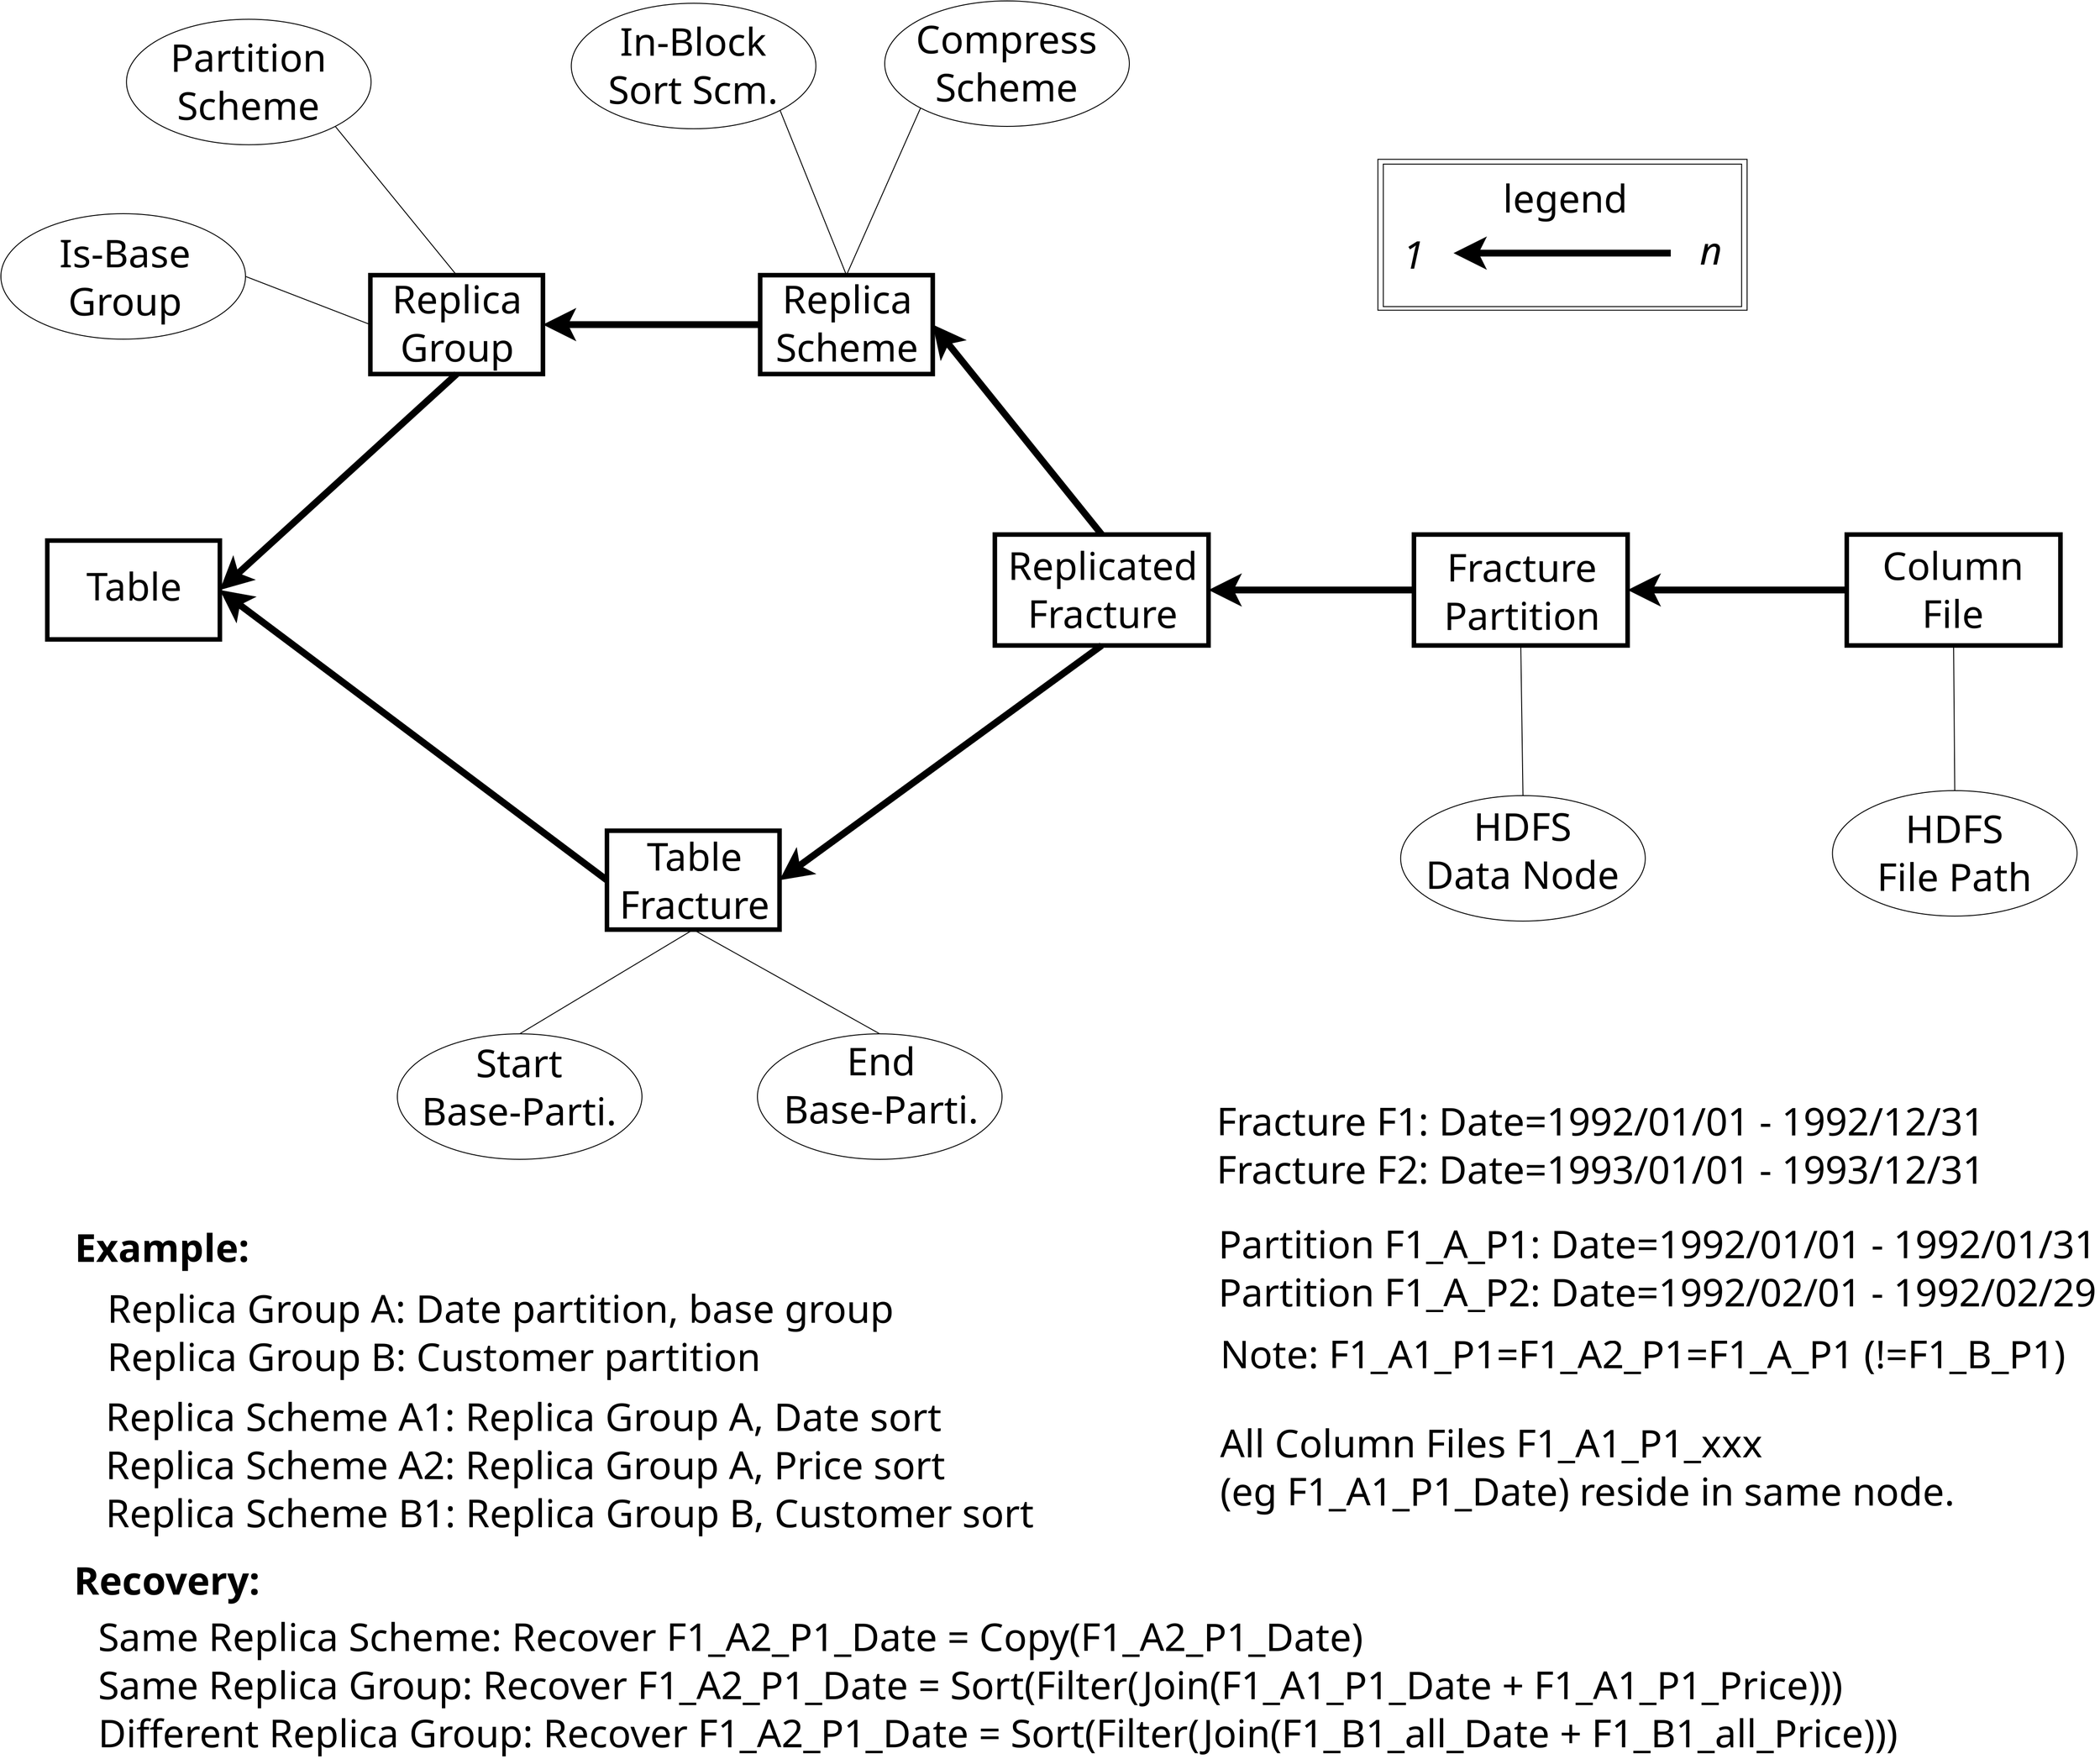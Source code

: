 <?xml version="1.0" encoding="UTF-8"?>
<dia:diagram xmlns:dia="http://www.lysator.liu.se/~alla/dia/">
  <dia:layer name="Background" visible="true" active="true">
    <dia:group>
      <dia:object type="Standard - Box" version="0" id="O0">
        <dia:attribute name="obj_pos">
          <dia:point val="32.94,-18.106"/>
        </dia:attribute>
        <dia:attribute name="obj_bb">
          <dia:rectangle val="32.69,-18.356;52.17,-6.984"/>
        </dia:attribute>
        <dia:attribute name="elem_corner">
          <dia:point val="32.94,-18.106"/>
        </dia:attribute>
        <dia:attribute name="elem_width">
          <dia:real val="18.98"/>
        </dia:attribute>
        <dia:attribute name="elem_height">
          <dia:real val="10.872"/>
        </dia:attribute>
        <dia:attribute name="border_width">
          <dia:real val="0.5"/>
        </dia:attribute>
        <dia:attribute name="show_background">
          <dia:boolean val="true"/>
        </dia:attribute>
      </dia:object>
      <dia:object type="Standard - Text" version="1" id="O1">
        <dia:attribute name="obj_pos">
          <dia:point val="42.49,-13.906"/>
        </dia:attribute>
        <dia:attribute name="obj_bb">
          <dia:rectangle val="33.975,-17.836;51.005,-7.615"/>
        </dia:attribute>
        <dia:attribute name="text">
          <dia:composite type="text">
            <dia:attribute name="string">
              <dia:string>#Replica
Scheme#</dia:string>
            </dia:attribute>
            <dia:attribute name="font">
              <dia:font family="sans" style="0" name="Helvetica"/>
            </dia:attribute>
            <dia:attribute name="height">
              <dia:real val="5.292"/>
            </dia:attribute>
            <dia:attribute name="pos">
              <dia:point val="42.49,-13.906"/>
            </dia:attribute>
            <dia:attribute name="color">
              <dia:color val="#000000"/>
            </dia:attribute>
            <dia:attribute name="alignment">
              <dia:enum val="1"/>
            </dia:attribute>
          </dia:composite>
        </dia:attribute>
        <dia:attribute name="valign">
          <dia:enum val="3"/>
        </dia:attribute>
      </dia:object>
      <dia:object type="Standard - Text" version="1" id="O2">
        <dia:attribute name="obj_pos">
          <dia:point val="42.43,-12.67"/>
        </dia:attribute>
        <dia:attribute name="obj_bb">
          <dia:rectangle val="42.43,-13.265;42.43,-12.518"/>
        </dia:attribute>
        <dia:attribute name="text">
          <dia:composite type="text">
            <dia:attribute name="string">
              <dia:string>##</dia:string>
            </dia:attribute>
            <dia:attribute name="font">
              <dia:font family="sans" style="0" name="Helvetica"/>
            </dia:attribute>
            <dia:attribute name="height">
              <dia:real val="0.8"/>
            </dia:attribute>
            <dia:attribute name="pos">
              <dia:point val="42.43,-12.67"/>
            </dia:attribute>
            <dia:attribute name="color">
              <dia:color val="#000000"/>
            </dia:attribute>
            <dia:attribute name="alignment">
              <dia:enum val="0"/>
            </dia:attribute>
          </dia:composite>
        </dia:attribute>
        <dia:attribute name="valign">
          <dia:enum val="3"/>
        </dia:attribute>
        <dia:connections>
          <dia:connection handle="0" to="O0" connection="8"/>
        </dia:connections>
      </dia:object>
    </dia:group>
    <dia:group>
      <dia:object type="Standard - Box" version="0" id="O3">
        <dia:attribute name="obj_pos">
          <dia:point val="-9.93,-18.106"/>
        </dia:attribute>
        <dia:attribute name="obj_bb">
          <dia:rectangle val="-10.18,-18.356;9.3,-6.984"/>
        </dia:attribute>
        <dia:attribute name="elem_corner">
          <dia:point val="-9.93,-18.106"/>
        </dia:attribute>
        <dia:attribute name="elem_width">
          <dia:real val="18.98"/>
        </dia:attribute>
        <dia:attribute name="elem_height">
          <dia:real val="10.872"/>
        </dia:attribute>
        <dia:attribute name="border_width">
          <dia:real val="0.5"/>
        </dia:attribute>
        <dia:attribute name="show_background">
          <dia:boolean val="true"/>
        </dia:attribute>
      </dia:object>
      <dia:object type="Standard - Text" version="1" id="O4">
        <dia:attribute name="obj_pos">
          <dia:point val="-0.38,-13.906"/>
        </dia:attribute>
        <dia:attribute name="obj_bb">
          <dia:rectangle val="-8.036,-17.836;7.276,-7.615"/>
        </dia:attribute>
        <dia:attribute name="text">
          <dia:composite type="text">
            <dia:attribute name="string">
              <dia:string>#Replica
Group#</dia:string>
            </dia:attribute>
            <dia:attribute name="font">
              <dia:font family="sans" style="0" name="Helvetica"/>
            </dia:attribute>
            <dia:attribute name="height">
              <dia:real val="5.292"/>
            </dia:attribute>
            <dia:attribute name="pos">
              <dia:point val="-0.38,-13.906"/>
            </dia:attribute>
            <dia:attribute name="color">
              <dia:color val="#000000"/>
            </dia:attribute>
            <dia:attribute name="alignment">
              <dia:enum val="1"/>
            </dia:attribute>
          </dia:composite>
        </dia:attribute>
        <dia:attribute name="valign">
          <dia:enum val="3"/>
        </dia:attribute>
      </dia:object>
      <dia:object type="Standard - Text" version="1" id="O5">
        <dia:attribute name="obj_pos">
          <dia:point val="-0.44,-12.67"/>
        </dia:attribute>
        <dia:attribute name="obj_bb">
          <dia:rectangle val="-0.44,-13.265;-0.44,-12.518"/>
        </dia:attribute>
        <dia:attribute name="text">
          <dia:composite type="text">
            <dia:attribute name="string">
              <dia:string>##</dia:string>
            </dia:attribute>
            <dia:attribute name="font">
              <dia:font family="sans" style="0" name="Helvetica"/>
            </dia:attribute>
            <dia:attribute name="height">
              <dia:real val="0.8"/>
            </dia:attribute>
            <dia:attribute name="pos">
              <dia:point val="-0.44,-12.67"/>
            </dia:attribute>
            <dia:attribute name="color">
              <dia:color val="#000000"/>
            </dia:attribute>
            <dia:attribute name="alignment">
              <dia:enum val="0"/>
            </dia:attribute>
          </dia:composite>
        </dia:attribute>
        <dia:attribute name="valign">
          <dia:enum val="3"/>
        </dia:attribute>
        <dia:connections>
          <dia:connection handle="0" to="O3" connection="8"/>
        </dia:connections>
      </dia:object>
    </dia:group>
    <dia:group>
      <dia:object type="Standard - Box" version="0" id="O6">
        <dia:attribute name="obj_pos">
          <dia:point val="16.09,42.992"/>
        </dia:attribute>
        <dia:attribute name="obj_bb">
          <dia:rectangle val="15.84,42.742;35.32,54.115"/>
        </dia:attribute>
        <dia:attribute name="elem_corner">
          <dia:point val="16.09,42.992"/>
        </dia:attribute>
        <dia:attribute name="elem_width">
          <dia:real val="18.98"/>
        </dia:attribute>
        <dia:attribute name="elem_height">
          <dia:real val="10.872"/>
        </dia:attribute>
        <dia:attribute name="border_width">
          <dia:real val="0.5"/>
        </dia:attribute>
        <dia:attribute name="show_background">
          <dia:boolean val="true"/>
        </dia:attribute>
      </dia:object>
      <dia:object type="Standard - Text" version="1" id="O7">
        <dia:attribute name="obj_pos">
          <dia:point val="25.727,47.392"/>
        </dia:attribute>
        <dia:attribute name="obj_bb">
          <dia:rectangle val="17.036,43.462;34.418,53.684"/>
        </dia:attribute>
        <dia:attribute name="text">
          <dia:composite type="text">
            <dia:attribute name="string">
              <dia:string>#Table
Fracture#</dia:string>
            </dia:attribute>
            <dia:attribute name="font">
              <dia:font family="sans" style="0" name="Helvetica"/>
            </dia:attribute>
            <dia:attribute name="height">
              <dia:real val="5.292"/>
            </dia:attribute>
            <dia:attribute name="pos">
              <dia:point val="25.727,47.392"/>
            </dia:attribute>
            <dia:attribute name="color">
              <dia:color val="#000000"/>
            </dia:attribute>
            <dia:attribute name="alignment">
              <dia:enum val="1"/>
            </dia:attribute>
          </dia:composite>
        </dia:attribute>
        <dia:attribute name="valign">
          <dia:enum val="3"/>
        </dia:attribute>
      </dia:object>
      <dia:object type="Standard - Text" version="1" id="O8">
        <dia:attribute name="obj_pos">
          <dia:point val="25.58,48.429"/>
        </dia:attribute>
        <dia:attribute name="obj_bb">
          <dia:rectangle val="25.58,47.834;25.58,48.581"/>
        </dia:attribute>
        <dia:attribute name="text">
          <dia:composite type="text">
            <dia:attribute name="string">
              <dia:string>##</dia:string>
            </dia:attribute>
            <dia:attribute name="font">
              <dia:font family="sans" style="0" name="Helvetica"/>
            </dia:attribute>
            <dia:attribute name="height">
              <dia:real val="0.8"/>
            </dia:attribute>
            <dia:attribute name="pos">
              <dia:point val="25.58,48.429"/>
            </dia:attribute>
            <dia:attribute name="color">
              <dia:color val="#000000"/>
            </dia:attribute>
            <dia:attribute name="alignment">
              <dia:enum val="0"/>
            </dia:attribute>
          </dia:composite>
        </dia:attribute>
        <dia:attribute name="valign">
          <dia:enum val="3"/>
        </dia:attribute>
        <dia:connections>
          <dia:connection handle="0" to="O6" connection="8"/>
        </dia:connections>
      </dia:object>
    </dia:group>
    <dia:group>
      <dia:object type="Standard - Box" version="0" id="O9">
        <dia:attribute name="obj_pos">
          <dia:point val="-45.46,11.08"/>
        </dia:attribute>
        <dia:attribute name="obj_bb">
          <dia:rectangle val="-45.71,10.83;-26.23,22.203"/>
        </dia:attribute>
        <dia:attribute name="elem_corner">
          <dia:point val="-45.46,11.08"/>
        </dia:attribute>
        <dia:attribute name="elem_width">
          <dia:real val="18.98"/>
        </dia:attribute>
        <dia:attribute name="elem_height">
          <dia:real val="10.872"/>
        </dia:attribute>
        <dia:attribute name="border_width">
          <dia:real val="0.5"/>
        </dia:attribute>
        <dia:attribute name="show_background">
          <dia:boolean val="true"/>
        </dia:attribute>
      </dia:object>
      <dia:object type="Standard - Text" version="1" id="O10">
        <dia:attribute name="obj_pos">
          <dia:point val="-35.91,17.68"/>
        </dia:attribute>
        <dia:attribute name="obj_bb">
          <dia:rectangle val="-41.382,13.75;-30.437,18.68"/>
        </dia:attribute>
        <dia:attribute name="text">
          <dia:composite type="text">
            <dia:attribute name="string">
              <dia:string>#Table#</dia:string>
            </dia:attribute>
            <dia:attribute name="font">
              <dia:font family="sans" style="0" name="Helvetica"/>
            </dia:attribute>
            <dia:attribute name="height">
              <dia:real val="5.292"/>
            </dia:attribute>
            <dia:attribute name="pos">
              <dia:point val="-35.91,17.68"/>
            </dia:attribute>
            <dia:attribute name="color">
              <dia:color val="#000000"/>
            </dia:attribute>
            <dia:attribute name="alignment">
              <dia:enum val="1"/>
            </dia:attribute>
          </dia:composite>
        </dia:attribute>
        <dia:attribute name="valign">
          <dia:enum val="3"/>
        </dia:attribute>
      </dia:object>
      <dia:object type="Standard - Text" version="1" id="O11">
        <dia:attribute name="obj_pos">
          <dia:point val="-35.97,16.516"/>
        </dia:attribute>
        <dia:attribute name="obj_bb">
          <dia:rectangle val="-35.97,15.921;-35.97,16.669"/>
        </dia:attribute>
        <dia:attribute name="text">
          <dia:composite type="text">
            <dia:attribute name="string">
              <dia:string>##</dia:string>
            </dia:attribute>
            <dia:attribute name="font">
              <dia:font family="sans" style="0" name="Helvetica"/>
            </dia:attribute>
            <dia:attribute name="height">
              <dia:real val="0.8"/>
            </dia:attribute>
            <dia:attribute name="pos">
              <dia:point val="-35.97,16.516"/>
            </dia:attribute>
            <dia:attribute name="color">
              <dia:color val="#000000"/>
            </dia:attribute>
            <dia:attribute name="alignment">
              <dia:enum val="0"/>
            </dia:attribute>
          </dia:composite>
        </dia:attribute>
        <dia:attribute name="valign">
          <dia:enum val="3"/>
        </dia:attribute>
        <dia:connections>
          <dia:connection handle="0" to="O9" connection="8"/>
        </dia:connections>
      </dia:object>
    </dia:group>
    <dia:group>
      <dia:object type="Standard - Ellipse" version="0" id="O12">
        <dia:attribute name="obj_pos">
          <dia:point val="-36.75,-46.25"/>
        </dia:attribute>
        <dia:attribute name="obj_bb">
          <dia:rectangle val="-36.8,-46.3;-9.8,-32.4"/>
        </dia:attribute>
        <dia:attribute name="elem_corner">
          <dia:point val="-36.75,-46.25"/>
        </dia:attribute>
        <dia:attribute name="elem_width">
          <dia:real val="26.9"/>
        </dia:attribute>
        <dia:attribute name="elem_height">
          <dia:real val="13.8"/>
        </dia:attribute>
      </dia:object>
      <dia:object type="Standard - Text" version="1" id="O13">
        <dia:attribute name="obj_pos">
          <dia:point val="-23.354,-40.49"/>
        </dia:attribute>
        <dia:attribute name="obj_bb">
          <dia:rectangle val="-32.172,-44.42;-14.535,-34.198"/>
        </dia:attribute>
        <dia:attribute name="text">
          <dia:composite type="text">
            <dia:attribute name="string">
              <dia:string>#Partition
Scheme#</dia:string>
            </dia:attribute>
            <dia:attribute name="font">
              <dia:font family="sans" style="0" name="Helvetica"/>
            </dia:attribute>
            <dia:attribute name="height">
              <dia:real val="5.292"/>
            </dia:attribute>
            <dia:attribute name="pos">
              <dia:point val="-23.354,-40.49"/>
            </dia:attribute>
            <dia:attribute name="color">
              <dia:color val="#000000"/>
            </dia:attribute>
            <dia:attribute name="alignment">
              <dia:enum val="1"/>
            </dia:attribute>
          </dia:composite>
        </dia:attribute>
        <dia:attribute name="valign">
          <dia:enum val="3"/>
        </dia:attribute>
      </dia:object>
    </dia:group>
    <dia:group>
      <dia:object type="Standard - Ellipse" version="0" id="O14">
        <dia:attribute name="obj_pos">
          <dia:point val="12.17,-48.01"/>
        </dia:attribute>
        <dia:attribute name="obj_bb">
          <dia:rectangle val="12.12,-48.06;39.12,-34.16"/>
        </dia:attribute>
        <dia:attribute name="elem_corner">
          <dia:point val="12.17,-48.01"/>
        </dia:attribute>
        <dia:attribute name="elem_width">
          <dia:real val="26.9"/>
        </dia:attribute>
        <dia:attribute name="elem_height">
          <dia:real val="13.8"/>
        </dia:attribute>
      </dia:object>
      <dia:object type="Standard - Text" version="1" id="O15">
        <dia:attribute name="obj_pos">
          <dia:point val="25.567,-42.25"/>
        </dia:attribute>
        <dia:attribute name="obj_bb">
          <dia:rectangle val="15.314,-46.303;35.942,-35.712"/>
        </dia:attribute>
        <dia:attribute name="text">
          <dia:composite type="text">
            <dia:attribute name="string">
              <dia:string>#In-Block
Sort Scm.#</dia:string>
            </dia:attribute>
            <dia:attribute name="font">
              <dia:font family="sans" style="0" name="Helvetica"/>
            </dia:attribute>
            <dia:attribute name="height">
              <dia:real val="5.292"/>
            </dia:attribute>
            <dia:attribute name="pos">
              <dia:point val="25.567,-42.25"/>
            </dia:attribute>
            <dia:attribute name="color">
              <dia:color val="#000000"/>
            </dia:attribute>
            <dia:attribute name="alignment">
              <dia:enum val="1"/>
            </dia:attribute>
          </dia:composite>
        </dia:attribute>
        <dia:attribute name="valign">
          <dia:enum val="3"/>
        </dia:attribute>
      </dia:object>
    </dia:group>
    <dia:group>
      <dia:object type="Standard - Ellipse" version="0" id="O16">
        <dia:attribute name="obj_pos">
          <dia:point val="46.64,-48.27"/>
        </dia:attribute>
        <dia:attribute name="obj_bb">
          <dia:rectangle val="46.59,-48.32;73.59,-34.42"/>
        </dia:attribute>
        <dia:attribute name="elem_corner">
          <dia:point val="46.64,-48.27"/>
        </dia:attribute>
        <dia:attribute name="elem_width">
          <dia:real val="26.9"/>
        </dia:attribute>
        <dia:attribute name="elem_height">
          <dia:real val="13.8"/>
        </dia:attribute>
      </dia:object>
      <dia:object type="Standard - Text" version="1" id="O17">
        <dia:attribute name="obj_pos">
          <dia:point val="60.036,-42.51"/>
        </dia:attribute>
        <dia:attribute name="obj_bb">
          <dia:rectangle val="49.528,-46.563;70.668,-35.972"/>
        </dia:attribute>
        <dia:attribute name="text">
          <dia:composite type="text">
            <dia:attribute name="string">
              <dia:string>#Compress
Scheme#</dia:string>
            </dia:attribute>
            <dia:attribute name="font">
              <dia:font family="sans" style="0" name="Helvetica"/>
            </dia:attribute>
            <dia:attribute name="height">
              <dia:real val="5.292"/>
            </dia:attribute>
            <dia:attribute name="pos">
              <dia:point val="60.036,-42.51"/>
            </dia:attribute>
            <dia:attribute name="color">
              <dia:color val="#000000"/>
            </dia:attribute>
            <dia:attribute name="alignment">
              <dia:enum val="1"/>
            </dia:attribute>
          </dia:composite>
        </dia:attribute>
        <dia:attribute name="valign">
          <dia:enum val="3"/>
        </dia:attribute>
      </dia:object>
    </dia:group>
    <dia:group>
      <dia:object type="Standard - Box" version="0" id="O18">
        <dia:attribute name="obj_pos">
          <dia:point val="58.75,10.416"/>
        </dia:attribute>
        <dia:attribute name="obj_bb">
          <dia:rectangle val="58.5,10.166;82.5,22.866"/>
        </dia:attribute>
        <dia:attribute name="elem_corner">
          <dia:point val="58.75,10.416"/>
        </dia:attribute>
        <dia:attribute name="elem_width">
          <dia:real val="23.5"/>
        </dia:attribute>
        <dia:attribute name="elem_height">
          <dia:real val="12.2"/>
        </dia:attribute>
        <dia:attribute name="border_width">
          <dia:real val="0.5"/>
        </dia:attribute>
        <dia:attribute name="show_background">
          <dia:boolean val="true"/>
        </dia:attribute>
      </dia:object>
      <dia:object type="Standard - Text" version="1" id="O19">
        <dia:attribute name="obj_pos">
          <dia:point val="70.62,15.406"/>
        </dia:attribute>
        <dia:attribute name="obj_bb">
          <dia:rectangle val="59.488,11.476;81.753,21.698"/>
        </dia:attribute>
        <dia:attribute name="text">
          <dia:composite type="text">
            <dia:attribute name="string">
              <dia:string>#Replicated
Fracture#</dia:string>
            </dia:attribute>
            <dia:attribute name="font">
              <dia:font family="sans" style="0" name="Helvetica"/>
            </dia:attribute>
            <dia:attribute name="height">
              <dia:real val="5.292"/>
            </dia:attribute>
            <dia:attribute name="pos">
              <dia:point val="70.62,15.406"/>
            </dia:attribute>
            <dia:attribute name="color">
              <dia:color val="#000000"/>
            </dia:attribute>
            <dia:attribute name="alignment">
              <dia:enum val="1"/>
            </dia:attribute>
          </dia:composite>
        </dia:attribute>
        <dia:attribute name="valign">
          <dia:enum val="3"/>
        </dia:attribute>
      </dia:object>
      <dia:object type="Standard - Text" version="1" id="O20">
        <dia:attribute name="obj_pos">
          <dia:point val="70.5,16.516"/>
        </dia:attribute>
        <dia:attribute name="obj_bb">
          <dia:rectangle val="70.5,15.921;70.5,16.669"/>
        </dia:attribute>
        <dia:attribute name="text">
          <dia:composite type="text">
            <dia:attribute name="string">
              <dia:string>##</dia:string>
            </dia:attribute>
            <dia:attribute name="font">
              <dia:font family="sans" style="0" name="Helvetica"/>
            </dia:attribute>
            <dia:attribute name="height">
              <dia:real val="0.8"/>
            </dia:attribute>
            <dia:attribute name="pos">
              <dia:point val="70.5,16.516"/>
            </dia:attribute>
            <dia:attribute name="color">
              <dia:color val="#000000"/>
            </dia:attribute>
            <dia:attribute name="alignment">
              <dia:enum val="0"/>
            </dia:attribute>
          </dia:composite>
        </dia:attribute>
        <dia:attribute name="valign">
          <dia:enum val="3"/>
        </dia:attribute>
        <dia:connections>
          <dia:connection handle="0" to="O18" connection="8"/>
        </dia:connections>
      </dia:object>
    </dia:group>
    <dia:group>
      <dia:object type="Standard - Box" version="0" id="O21">
        <dia:attribute name="obj_pos">
          <dia:point val="152.44,10.416"/>
        </dia:attribute>
        <dia:attribute name="obj_bb">
          <dia:rectangle val="152.19,10.166;176.19,22.866"/>
        </dia:attribute>
        <dia:attribute name="elem_corner">
          <dia:point val="152.44,10.416"/>
        </dia:attribute>
        <dia:attribute name="elem_width">
          <dia:real val="23.5"/>
        </dia:attribute>
        <dia:attribute name="elem_height">
          <dia:real val="12.2"/>
        </dia:attribute>
        <dia:attribute name="border_width">
          <dia:real val="0.5"/>
        </dia:attribute>
        <dia:attribute name="show_background">
          <dia:boolean val="true"/>
        </dia:attribute>
      </dia:object>
      <dia:object type="Standard - Text" version="1" id="O22">
        <dia:attribute name="obj_pos">
          <dia:point val="164.11,15.406"/>
        </dia:attribute>
        <dia:attribute name="obj_bb">
          <dia:rectangle val="156.006,11.476;172.214,21.698"/>
        </dia:attribute>
        <dia:attribute name="text">
          <dia:composite type="text">
            <dia:attribute name="string">
              <dia:string>#Column
File#</dia:string>
            </dia:attribute>
            <dia:attribute name="font">
              <dia:font family="sans" style="0" name="Helvetica"/>
            </dia:attribute>
            <dia:attribute name="height">
              <dia:real val="5.292"/>
            </dia:attribute>
            <dia:attribute name="pos">
              <dia:point val="164.11,15.406"/>
            </dia:attribute>
            <dia:attribute name="color">
              <dia:color val="#000000"/>
            </dia:attribute>
            <dia:attribute name="alignment">
              <dia:enum val="1"/>
            </dia:attribute>
          </dia:composite>
        </dia:attribute>
        <dia:attribute name="valign">
          <dia:enum val="3"/>
        </dia:attribute>
      </dia:object>
      <dia:object type="Standard - Text" version="1" id="O23">
        <dia:attribute name="obj_pos">
          <dia:point val="158.05,16.086"/>
        </dia:attribute>
        <dia:attribute name="obj_bb">
          <dia:rectangle val="158.05,15.491;158.05,16.239"/>
        </dia:attribute>
        <dia:attribute name="text">
          <dia:composite type="text">
            <dia:attribute name="string">
              <dia:string>##</dia:string>
            </dia:attribute>
            <dia:attribute name="font">
              <dia:font family="sans" style="0" name="Helvetica"/>
            </dia:attribute>
            <dia:attribute name="height">
              <dia:real val="0.8"/>
            </dia:attribute>
            <dia:attribute name="pos">
              <dia:point val="158.05,16.086"/>
            </dia:attribute>
            <dia:attribute name="color">
              <dia:color val="#000000"/>
            </dia:attribute>
            <dia:attribute name="alignment">
              <dia:enum val="0"/>
            </dia:attribute>
          </dia:composite>
        </dia:attribute>
        <dia:attribute name="valign">
          <dia:enum val="3"/>
        </dia:attribute>
      </dia:object>
    </dia:group>
    <dia:group>
      <dia:object type="Standard - Ellipse" version="0" id="O24">
        <dia:attribute name="obj_pos">
          <dia:point val="32.64,65.33"/>
        </dia:attribute>
        <dia:attribute name="obj_bb">
          <dia:rectangle val="32.59,65.28;59.59,79.18"/>
        </dia:attribute>
        <dia:attribute name="elem_corner">
          <dia:point val="32.64,65.33"/>
        </dia:attribute>
        <dia:attribute name="elem_width">
          <dia:real val="26.9"/>
        </dia:attribute>
        <dia:attribute name="elem_height">
          <dia:real val="13.8"/>
        </dia:attribute>
      </dia:object>
      <dia:object type="Standard - Text" version="1" id="O25">
        <dia:attribute name="obj_pos">
          <dia:point val="46.236,69.89"/>
        </dia:attribute>
        <dia:attribute name="obj_bb">
          <dia:rectangle val="34.883,65.96;57.59,76.182"/>
        </dia:attribute>
        <dia:attribute name="text">
          <dia:composite type="text">
            <dia:attribute name="string">
              <dia:string>#End
Base-Parti.#</dia:string>
            </dia:attribute>
            <dia:attribute name="font">
              <dia:font family="sans" style="0" name="Helvetica"/>
            </dia:attribute>
            <dia:attribute name="height">
              <dia:real val="5.292"/>
            </dia:attribute>
            <dia:attribute name="pos">
              <dia:point val="46.236,69.89"/>
            </dia:attribute>
            <dia:attribute name="color">
              <dia:color val="#000000"/>
            </dia:attribute>
            <dia:attribute name="alignment">
              <dia:enum val="1"/>
            </dia:attribute>
          </dia:composite>
        </dia:attribute>
        <dia:attribute name="valign">
          <dia:enum val="3"/>
        </dia:attribute>
      </dia:object>
    </dia:group>
    <dia:group>
      <dia:object type="Standard - Ellipse" version="0" id="O26">
        <dia:attribute name="obj_pos">
          <dia:point val="-6.96,65.33"/>
        </dia:attribute>
        <dia:attribute name="obj_bb">
          <dia:rectangle val="-7.01,65.28;19.99,79.18"/>
        </dia:attribute>
        <dia:attribute name="elem_corner">
          <dia:point val="-6.96,65.33"/>
        </dia:attribute>
        <dia:attribute name="elem_width">
          <dia:real val="26.9"/>
        </dia:attribute>
        <dia:attribute name="elem_height">
          <dia:real val="13.8"/>
        </dia:attribute>
      </dia:object>
      <dia:object type="Standard - Text" version="1" id="O27">
        <dia:attribute name="obj_pos">
          <dia:point val="6.436,70.09"/>
        </dia:attribute>
        <dia:attribute name="obj_bb">
          <dia:rectangle val="-4.917,66.16;17.79,76.382"/>
        </dia:attribute>
        <dia:attribute name="text">
          <dia:composite type="text">
            <dia:attribute name="string">
              <dia:string>#Start
Base-Parti.#</dia:string>
            </dia:attribute>
            <dia:attribute name="font">
              <dia:font family="sans" style="0" name="Helvetica"/>
            </dia:attribute>
            <dia:attribute name="height">
              <dia:real val="5.292"/>
            </dia:attribute>
            <dia:attribute name="pos">
              <dia:point val="6.436,70.09"/>
            </dia:attribute>
            <dia:attribute name="color">
              <dia:color val="#000000"/>
            </dia:attribute>
            <dia:attribute name="alignment">
              <dia:enum val="1"/>
            </dia:attribute>
          </dia:composite>
        </dia:attribute>
        <dia:attribute name="valign">
          <dia:enum val="3"/>
        </dia:attribute>
      </dia:object>
    </dia:group>
    <dia:object type="Standard - Ellipse" version="0" id="O28">
      <dia:attribute name="obj_pos">
        <dia:point val="-50.56,-24.87"/>
      </dia:attribute>
      <dia:attribute name="obj_bb">
        <dia:rectangle val="-50.61,-24.92;-23.61,-11.02"/>
      </dia:attribute>
      <dia:attribute name="elem_corner">
        <dia:point val="-50.56,-24.87"/>
      </dia:attribute>
      <dia:attribute name="elem_width">
        <dia:real val="26.9"/>
      </dia:attribute>
      <dia:attribute name="elem_height">
        <dia:real val="13.8"/>
      </dia:attribute>
    </dia:object>
    <dia:object type="Standard - Text" version="1" id="O29">
      <dia:attribute name="obj_pos">
        <dia:point val="-36.91,-18.97"/>
      </dia:attribute>
      <dia:attribute name="obj_bb">
        <dia:rectangle val="-44.477,-22.9;-29.342,-12.678"/>
      </dia:attribute>
      <dia:attribute name="text">
        <dia:composite type="text">
          <dia:attribute name="string">
            <dia:string>#Is-Base
Group#</dia:string>
          </dia:attribute>
          <dia:attribute name="font">
            <dia:font family="sans" style="0" name="Helvetica"/>
          </dia:attribute>
          <dia:attribute name="height">
            <dia:real val="5.292"/>
          </dia:attribute>
          <dia:attribute name="pos">
            <dia:point val="-36.91,-18.97"/>
          </dia:attribute>
          <dia:attribute name="color">
            <dia:color val="#000000"/>
          </dia:attribute>
          <dia:attribute name="alignment">
            <dia:enum val="1"/>
          </dia:attribute>
        </dia:composite>
      </dia:attribute>
      <dia:attribute name="valign">
        <dia:enum val="3"/>
      </dia:attribute>
    </dia:object>
    <dia:group>
      <dia:object type="Standard - Box" version="0" id="O30">
        <dia:attribute name="obj_pos">
          <dia:point val="104.84,10.416"/>
        </dia:attribute>
        <dia:attribute name="obj_bb">
          <dia:rectangle val="104.59,10.166;128.59,22.866"/>
        </dia:attribute>
        <dia:attribute name="elem_corner">
          <dia:point val="104.84,10.416"/>
        </dia:attribute>
        <dia:attribute name="elem_width">
          <dia:real val="23.5"/>
        </dia:attribute>
        <dia:attribute name="elem_height">
          <dia:real val="12.2"/>
        </dia:attribute>
        <dia:attribute name="border_width">
          <dia:real val="0.5"/>
        </dia:attribute>
        <dia:attribute name="show_background">
          <dia:boolean val="true"/>
        </dia:attribute>
      </dia:object>
      <dia:object type="Standard - Text" version="1" id="O31">
        <dia:attribute name="obj_pos">
          <dia:point val="116.71,15.606"/>
        </dia:attribute>
        <dia:attribute name="obj_bb">
          <dia:rectangle val="107.891,11.676;125.529,21.898"/>
        </dia:attribute>
        <dia:attribute name="text">
          <dia:composite type="text">
            <dia:attribute name="string">
              <dia:string>#Fracture
Partition#</dia:string>
            </dia:attribute>
            <dia:attribute name="font">
              <dia:font family="sans" style="0" name="Helvetica"/>
            </dia:attribute>
            <dia:attribute name="height">
              <dia:real val="5.292"/>
            </dia:attribute>
            <dia:attribute name="pos">
              <dia:point val="116.71,15.606"/>
            </dia:attribute>
            <dia:attribute name="color">
              <dia:color val="#000000"/>
            </dia:attribute>
            <dia:attribute name="alignment">
              <dia:enum val="1"/>
            </dia:attribute>
          </dia:composite>
        </dia:attribute>
        <dia:attribute name="valign">
          <dia:enum val="3"/>
        </dia:attribute>
      </dia:object>
      <dia:object type="Standard - Text" version="1" id="O32">
        <dia:attribute name="obj_pos">
          <dia:point val="116.59,16.516"/>
        </dia:attribute>
        <dia:attribute name="obj_bb">
          <dia:rectangle val="116.59,15.921;116.59,16.669"/>
        </dia:attribute>
        <dia:attribute name="text">
          <dia:composite type="text">
            <dia:attribute name="string">
              <dia:string>##</dia:string>
            </dia:attribute>
            <dia:attribute name="font">
              <dia:font family="sans" style="0" name="Helvetica"/>
            </dia:attribute>
            <dia:attribute name="height">
              <dia:real val="0.8"/>
            </dia:attribute>
            <dia:attribute name="pos">
              <dia:point val="116.59,16.516"/>
            </dia:attribute>
            <dia:attribute name="color">
              <dia:color val="#000000"/>
            </dia:attribute>
            <dia:attribute name="alignment">
              <dia:enum val="0"/>
            </dia:attribute>
          </dia:composite>
        </dia:attribute>
        <dia:attribute name="valign">
          <dia:enum val="3"/>
        </dia:attribute>
        <dia:connections>
          <dia:connection handle="0" to="O30" connection="8"/>
        </dia:connections>
      </dia:object>
    </dia:group>
    <dia:object type="Standard - Line" version="0" id="O33">
      <dia:attribute name="obj_pos">
        <dia:point val="-13.789,-34.471"/>
      </dia:attribute>
      <dia:attribute name="obj_bb">
        <dia:rectangle val="-13.86,-34.541;-0.37,-18.036"/>
      </dia:attribute>
      <dia:attribute name="conn_endpoints">
        <dia:point val="-13.789,-34.471"/>
        <dia:point val="-0.44,-18.106"/>
      </dia:attribute>
      <dia:attribute name="numcp">
        <dia:int val="1"/>
      </dia:attribute>
      <dia:connections>
        <dia:connection handle="0" to="O12" connection="7"/>
        <dia:connection handle="1" to="O3" connection="1"/>
      </dia:connections>
    </dia:object>
    <dia:object type="Standard - Line" version="0" id="O34">
      <dia:attribute name="obj_pos">
        <dia:point val="-23.66,-17.97"/>
      </dia:attribute>
      <dia:attribute name="obj_bb">
        <dia:rectangle val="-23.724,-18.035;-9.865,-12.605"/>
      </dia:attribute>
      <dia:attribute name="conn_endpoints">
        <dia:point val="-23.66,-17.97"/>
        <dia:point val="-9.93,-12.67"/>
      </dia:attribute>
      <dia:attribute name="numcp">
        <dia:int val="1"/>
      </dia:attribute>
      <dia:connections>
        <dia:connection handle="0" to="O28" connection="4"/>
        <dia:connection handle="1" to="O3" connection="3"/>
      </dia:connections>
    </dia:object>
    <dia:object type="Standard - Line" version="0" id="O35">
      <dia:attribute name="obj_pos">
        <dia:point val="35.131,-36.231"/>
      </dia:attribute>
      <dia:attribute name="obj_bb">
        <dia:rectangle val="35.066,-36.296;42.495,-18.041"/>
      </dia:attribute>
      <dia:attribute name="conn_endpoints">
        <dia:point val="35.131,-36.231"/>
        <dia:point val="42.43,-18.106"/>
      </dia:attribute>
      <dia:attribute name="numcp">
        <dia:int val="1"/>
      </dia:attribute>
      <dia:connections>
        <dia:connection handle="0" to="O14" connection="7"/>
        <dia:connection handle="1" to="O0" connection="1"/>
      </dia:connections>
    </dia:object>
    <dia:object type="Standard - Line" version="0" id="O36">
      <dia:attribute name="obj_pos">
        <dia:point val="50.58,-36.491"/>
      </dia:attribute>
      <dia:attribute name="obj_bb">
        <dia:rectangle val="42.364,-36.557;50.646,-18.04"/>
      </dia:attribute>
      <dia:attribute name="conn_endpoints">
        <dia:point val="50.58,-36.491"/>
        <dia:point val="42.43,-18.106"/>
      </dia:attribute>
      <dia:attribute name="numcp">
        <dia:int val="1"/>
      </dia:attribute>
      <dia:connections>
        <dia:connection handle="0" to="O16" connection="5"/>
        <dia:connection handle="1" to="O0" connection="1"/>
      </dia:connections>
    </dia:object>
    <dia:object type="Standard - Line" version="0" id="O37">
      <dia:attribute name="obj_pos">
        <dia:point val="6.49,65.33"/>
      </dia:attribute>
      <dia:attribute name="obj_bb">
        <dia:rectangle val="6.422,53.796;25.649,65.399"/>
      </dia:attribute>
      <dia:attribute name="conn_endpoints">
        <dia:point val="6.49,65.33"/>
        <dia:point val="25.58,53.865"/>
      </dia:attribute>
      <dia:attribute name="numcp">
        <dia:int val="1"/>
      </dia:attribute>
      <dia:connections>
        <dia:connection handle="0" to="O26" connection="1"/>
        <dia:connection handle="1" to="O6" connection="6"/>
      </dia:connections>
    </dia:object>
    <dia:object type="Standard - Line" version="0" id="O38">
      <dia:attribute name="obj_pos">
        <dia:point val="25.58,53.865"/>
      </dia:attribute>
      <dia:attribute name="obj_bb">
        <dia:rectangle val="25.512,53.797;46.158,65.398"/>
      </dia:attribute>
      <dia:attribute name="conn_endpoints">
        <dia:point val="25.58,53.865"/>
        <dia:point val="46.09,65.33"/>
      </dia:attribute>
      <dia:attribute name="numcp">
        <dia:int val="1"/>
      </dia:attribute>
      <dia:connections>
        <dia:connection handle="0" to="O6" connection="6"/>
        <dia:connection handle="1" to="O24" connection="1"/>
      </dia:connections>
    </dia:object>
    <dia:object type="Standard - Line" version="0" id="O39">
      <dia:attribute name="obj_pos">
        <dia:point val="16.09,48.429"/>
      </dia:attribute>
      <dia:attribute name="obj_bb">
        <dia:rectangle val="-27.151,15.991;16.615,48.954"/>
      </dia:attribute>
      <dia:attribute name="conn_endpoints">
        <dia:point val="16.09,48.429"/>
        <dia:point val="-26.48,16.516"/>
      </dia:attribute>
      <dia:attribute name="numcp">
        <dia:int val="1"/>
      </dia:attribute>
      <dia:attribute name="line_width">
        <dia:real val="0.75"/>
      </dia:attribute>
      <dia:attribute name="end_arrow">
        <dia:enum val="22"/>
      </dia:attribute>
      <dia:attribute name="end_arrow_length">
        <dia:real val="2.0"/>
      </dia:attribute>
      <dia:attribute name="end_arrow_width">
        <dia:real val="2.0"/>
      </dia:attribute>
      <dia:connections>
        <dia:connection handle="0" to="O6" connection="3"/>
        <dia:connection handle="1" to="O9" connection="4"/>
      </dia:connections>
    </dia:object>
    <dia:object type="Standard - Line" version="0" id="O40">
      <dia:attribute name="obj_pos">
        <dia:point val="-0.44,-7.234"/>
      </dia:attribute>
      <dia:attribute name="obj_bb">
        <dia:rectangle val="-27.099,-7.764;0.09,17.081"/>
      </dia:attribute>
      <dia:attribute name="conn_endpoints">
        <dia:point val="-0.44,-7.234"/>
        <dia:point val="-26.48,16.516"/>
      </dia:attribute>
      <dia:attribute name="numcp">
        <dia:int val="1"/>
      </dia:attribute>
      <dia:attribute name="line_width">
        <dia:real val="0.75"/>
      </dia:attribute>
      <dia:attribute name="end_arrow">
        <dia:enum val="22"/>
      </dia:attribute>
      <dia:attribute name="end_arrow_length">
        <dia:real val="2.0"/>
      </dia:attribute>
      <dia:attribute name="end_arrow_width">
        <dia:real val="2.0"/>
      </dia:attribute>
      <dia:connections>
        <dia:connection handle="0" to="O3" connection="6"/>
        <dia:connection handle="1" to="O9" connection="4"/>
      </dia:connections>
    </dia:object>
    <dia:object type="Standard - Line" version="0" id="O41">
      <dia:attribute name="obj_pos">
        <dia:point val="32.94,-12.67"/>
      </dia:attribute>
      <dia:attribute name="obj_bb">
        <dia:rectangle val="8.211,-14.508;33.315,-10.832"/>
      </dia:attribute>
      <dia:attribute name="conn_endpoints">
        <dia:point val="32.94,-12.67"/>
        <dia:point val="9.05,-12.67"/>
      </dia:attribute>
      <dia:attribute name="numcp">
        <dia:int val="1"/>
      </dia:attribute>
      <dia:attribute name="line_width">
        <dia:real val="0.75"/>
      </dia:attribute>
      <dia:attribute name="end_arrow">
        <dia:enum val="22"/>
      </dia:attribute>
      <dia:attribute name="end_arrow_length">
        <dia:real val="2.0"/>
      </dia:attribute>
      <dia:attribute name="end_arrow_width">
        <dia:real val="2.0"/>
      </dia:attribute>
      <dia:connections>
        <dia:connection handle="0" to="O0" connection="3"/>
        <dia:connection handle="1" to="O3" connection="4"/>
      </dia:connections>
    </dia:object>
    <dia:object type="Standard - Line" version="0" id="O42">
      <dia:attribute name="obj_pos">
        <dia:point val="70.5,10.416"/>
      </dia:attribute>
      <dia:attribute name="obj_bb">
        <dia:rectangle val="51.393,-13.323;71.028,10.944"/>
      </dia:attribute>
      <dia:attribute name="conn_endpoints">
        <dia:point val="70.5,10.416"/>
        <dia:point val="51.92,-12.67"/>
      </dia:attribute>
      <dia:attribute name="numcp">
        <dia:int val="1"/>
      </dia:attribute>
      <dia:attribute name="line_width">
        <dia:real val="0.75"/>
      </dia:attribute>
      <dia:attribute name="end_arrow">
        <dia:enum val="22"/>
      </dia:attribute>
      <dia:attribute name="end_arrow_length">
        <dia:real val="2.0"/>
      </dia:attribute>
      <dia:attribute name="end_arrow_width">
        <dia:real val="2.0"/>
      </dia:attribute>
      <dia:connections>
        <dia:connection handle="0" to="O18" connection="1"/>
        <dia:connection handle="1" to="O0" connection="4"/>
      </dia:connections>
    </dia:object>
    <dia:object type="Standard - Line" version="0" id="O43">
      <dia:attribute name="obj_pos">
        <dia:point val="70.5,22.616"/>
      </dia:attribute>
      <dia:attribute name="obj_bb">
        <dia:rectangle val="34.392,22.092;71.024,48.953"/>
      </dia:attribute>
      <dia:attribute name="conn_endpoints">
        <dia:point val="70.5,22.616"/>
        <dia:point val="35.07,48.429"/>
      </dia:attribute>
      <dia:attribute name="numcp">
        <dia:int val="1"/>
      </dia:attribute>
      <dia:attribute name="line_width">
        <dia:real val="0.75"/>
      </dia:attribute>
      <dia:attribute name="end_arrow">
        <dia:enum val="22"/>
      </dia:attribute>
      <dia:attribute name="end_arrow_length">
        <dia:real val="2.0"/>
      </dia:attribute>
      <dia:attribute name="end_arrow_width">
        <dia:real val="2.0"/>
      </dia:attribute>
      <dia:connections>
        <dia:connection handle="0" to="O18" connection="6"/>
        <dia:connection handle="1" to="O6" connection="4"/>
      </dia:connections>
    </dia:object>
    <dia:object type="Standard - Line" version="0" id="O44">
      <dia:attribute name="obj_pos">
        <dia:point val="104.84,16.516"/>
      </dia:attribute>
      <dia:attribute name="obj_bb">
        <dia:rectangle val="81.412,14.678;105.215,18.355"/>
      </dia:attribute>
      <dia:attribute name="conn_endpoints">
        <dia:point val="104.84,16.516"/>
        <dia:point val="82.25,16.516"/>
      </dia:attribute>
      <dia:attribute name="numcp">
        <dia:int val="1"/>
      </dia:attribute>
      <dia:attribute name="line_width">
        <dia:real val="0.75"/>
      </dia:attribute>
      <dia:attribute name="end_arrow">
        <dia:enum val="22"/>
      </dia:attribute>
      <dia:attribute name="end_arrow_length">
        <dia:real val="2.0"/>
      </dia:attribute>
      <dia:attribute name="end_arrow_width">
        <dia:real val="2.0"/>
      </dia:attribute>
      <dia:connections>
        <dia:connection handle="0" to="O30" connection="3"/>
        <dia:connection handle="1" to="O18" connection="4"/>
      </dia:connections>
    </dia:object>
    <dia:object type="Standard - Line" version="0" id="O45">
      <dia:attribute name="obj_pos">
        <dia:point val="152.44,16.516"/>
      </dia:attribute>
      <dia:attribute name="obj_bb">
        <dia:rectangle val="127.502,14.678;152.815,18.355"/>
      </dia:attribute>
      <dia:attribute name="conn_endpoints">
        <dia:point val="152.44,16.516"/>
        <dia:point val="128.34,16.516"/>
      </dia:attribute>
      <dia:attribute name="numcp">
        <dia:int val="1"/>
      </dia:attribute>
      <dia:attribute name="line_width">
        <dia:real val="0.75"/>
      </dia:attribute>
      <dia:attribute name="end_arrow">
        <dia:enum val="22"/>
      </dia:attribute>
      <dia:attribute name="end_arrow_length">
        <dia:real val="2.0"/>
      </dia:attribute>
      <dia:attribute name="end_arrow_width">
        <dia:real val="2.0"/>
      </dia:attribute>
      <dia:connections>
        <dia:connection handle="0" to="O21" connection="3"/>
        <dia:connection handle="1" to="O30" connection="4"/>
      </dia:connections>
    </dia:object>
    <dia:group>
      <dia:object type="Standard - Ellipse" version="0" id="O46">
        <dia:attribute name="obj_pos">
          <dia:point val="150.867,38.58"/>
        </dia:attribute>
        <dia:attribute name="obj_bb">
          <dia:rectangle val="150.817,38.53;177.817,52.43"/>
        </dia:attribute>
        <dia:attribute name="elem_corner">
          <dia:point val="150.867,38.58"/>
        </dia:attribute>
        <dia:attribute name="elem_width">
          <dia:real val="26.9"/>
        </dia:attribute>
        <dia:attribute name="elem_height">
          <dia:real val="13.8"/>
        </dia:attribute>
      </dia:object>
      <dia:object type="Standard - Text" version="1" id="O47">
        <dia:attribute name="obj_pos">
          <dia:point val="164.263,44.34"/>
        </dia:attribute>
        <dia:attribute name="obj_bb">
          <dia:rectangle val="155.401,40.41;173.126,50.632"/>
        </dia:attribute>
        <dia:attribute name="text">
          <dia:composite type="text">
            <dia:attribute name="string">
              <dia:string>#HDFS
File Path#</dia:string>
            </dia:attribute>
            <dia:attribute name="font">
              <dia:font family="sans" style="0" name="Helvetica"/>
            </dia:attribute>
            <dia:attribute name="height">
              <dia:real val="5.292"/>
            </dia:attribute>
            <dia:attribute name="pos">
              <dia:point val="164.263,44.34"/>
            </dia:attribute>
            <dia:attribute name="color">
              <dia:color val="#000000"/>
            </dia:attribute>
            <dia:attribute name="alignment">
              <dia:enum val="1"/>
            </dia:attribute>
          </dia:composite>
        </dia:attribute>
        <dia:attribute name="valign">
          <dia:enum val="3"/>
        </dia:attribute>
      </dia:object>
    </dia:group>
    <dia:object type="Standard - Line" version="0" id="O48">
      <dia:attribute name="obj_pos">
        <dia:point val="164.19,22.616"/>
      </dia:attribute>
      <dia:attribute name="obj_bb">
        <dia:rectangle val="164.14,22.566;164.367,38.63"/>
      </dia:attribute>
      <dia:attribute name="conn_endpoints">
        <dia:point val="164.19,22.616"/>
        <dia:point val="164.317,38.58"/>
      </dia:attribute>
      <dia:attribute name="numcp">
        <dia:int val="1"/>
      </dia:attribute>
      <dia:connections>
        <dia:connection handle="0" to="O21" connection="6"/>
        <dia:connection handle="1" to="O46" connection="1"/>
      </dia:connections>
    </dia:object>
    <dia:object type="Standard - Box" version="0" id="O49">
      <dia:attribute name="obj_pos">
        <dia:point val="100.877,-30.85"/>
      </dia:attribute>
      <dia:attribute name="obj_bb">
        <dia:rectangle val="100.827,-30.9;141.527,-14.2"/>
      </dia:attribute>
      <dia:attribute name="elem_corner">
        <dia:point val="100.877,-30.85"/>
      </dia:attribute>
      <dia:attribute name="elem_width">
        <dia:real val="40.6"/>
      </dia:attribute>
      <dia:attribute name="elem_height">
        <dia:real val="16.6"/>
      </dia:attribute>
      <dia:attribute name="show_background">
        <dia:boolean val="true"/>
      </dia:attribute>
    </dia:object>
    <dia:object type="Standard - Box" version="0" id="O50">
      <dia:attribute name="obj_pos">
        <dia:point val="101.467,-30.32"/>
      </dia:attribute>
      <dia:attribute name="obj_bb">
        <dia:rectangle val="101.417,-30.37;140.927,-14.6"/>
      </dia:attribute>
      <dia:attribute name="elem_corner">
        <dia:point val="101.467,-30.32"/>
      </dia:attribute>
      <dia:attribute name="elem_width">
        <dia:real val="39.41"/>
      </dia:attribute>
      <dia:attribute name="elem_height">
        <dia:real val="15.67"/>
      </dia:attribute>
      <dia:attribute name="show_background">
        <dia:boolean val="true"/>
      </dia:attribute>
    </dia:object>
    <dia:object type="Standard - Line" version="0" id="O51">
      <dia:attribute name="obj_pos">
        <dia:point val="133.083,-20.532"/>
      </dia:attribute>
      <dia:attribute name="obj_bb">
        <dia:rectangle val="108.355,-22.37;133.458,-18.693"/>
      </dia:attribute>
      <dia:attribute name="conn_endpoints">
        <dia:point val="133.083,-20.532"/>
        <dia:point val="109.193,-20.532"/>
      </dia:attribute>
      <dia:attribute name="numcp">
        <dia:int val="1"/>
      </dia:attribute>
      <dia:attribute name="line_width">
        <dia:real val="0.75"/>
      </dia:attribute>
      <dia:attribute name="end_arrow">
        <dia:enum val="22"/>
      </dia:attribute>
      <dia:attribute name="end_arrow_length">
        <dia:real val="2.0"/>
      </dia:attribute>
      <dia:attribute name="end_arrow_width">
        <dia:real val="2.0"/>
      </dia:attribute>
    </dia:object>
    <dia:object type="Standard - Text" version="1" id="O52">
      <dia:attribute name="obj_pos">
        <dia:point val="104.796,-18.82"/>
      </dia:attribute>
      <dia:attribute name="obj_bb">
        <dia:rectangle val="103.45,-22.75;106.142,-17.82"/>
      </dia:attribute>
      <dia:attribute name="text">
        <dia:composite type="text">
          <dia:attribute name="string">
            <dia:string>#1#</dia:string>
          </dia:attribute>
          <dia:attribute name="font">
            <dia:font family="sans" style="8" name="Helvetica-Oblique"/>
          </dia:attribute>
          <dia:attribute name="height">
            <dia:real val="5.292"/>
          </dia:attribute>
          <dia:attribute name="pos">
            <dia:point val="104.796,-18.82"/>
          </dia:attribute>
          <dia:attribute name="color">
            <dia:color val="#000000"/>
          </dia:attribute>
          <dia:attribute name="alignment">
            <dia:enum val="1"/>
          </dia:attribute>
        </dia:composite>
      </dia:attribute>
      <dia:attribute name="valign">
        <dia:enum val="3"/>
      </dia:attribute>
    </dia:object>
    <dia:object type="Standard - Text" version="1" id="O53">
      <dia:attribute name="obj_pos">
        <dia:point val="137.496,-19.25"/>
      </dia:attribute>
      <dia:attribute name="obj_bb">
        <dia:rectangle val="136.155,-23.18;138.837,-18.25"/>
      </dia:attribute>
      <dia:attribute name="text">
        <dia:composite type="text">
          <dia:attribute name="string">
            <dia:string>#n#</dia:string>
          </dia:attribute>
          <dia:attribute name="font">
            <dia:font family="sans" style="8" name="Helvetica-Oblique"/>
          </dia:attribute>
          <dia:attribute name="height">
            <dia:real val="5.292"/>
          </dia:attribute>
          <dia:attribute name="pos">
            <dia:point val="137.496,-19.25"/>
          </dia:attribute>
          <dia:attribute name="color">
            <dia:color val="#000000"/>
          </dia:attribute>
          <dia:attribute name="alignment">
            <dia:enum val="1"/>
          </dia:attribute>
        </dia:composite>
      </dia:attribute>
      <dia:attribute name="valign">
        <dia:enum val="3"/>
      </dia:attribute>
    </dia:object>
    <dia:object type="Standard - Text" version="1" id="O54">
      <dia:attribute name="obj_pos">
        <dia:point val="121.471,-24.99"/>
      </dia:attribute>
      <dia:attribute name="obj_bb">
        <dia:rectangle val="114.25,-28.92;128.693,-23.99"/>
      </dia:attribute>
      <dia:attribute name="text">
        <dia:composite type="text">
          <dia:attribute name="string">
            <dia:string>#legend#</dia:string>
          </dia:attribute>
          <dia:attribute name="font">
            <dia:font family="sans" style="0" name="Helvetica"/>
          </dia:attribute>
          <dia:attribute name="height">
            <dia:real val="5.292"/>
          </dia:attribute>
          <dia:attribute name="pos">
            <dia:point val="121.471,-24.99"/>
          </dia:attribute>
          <dia:attribute name="color">
            <dia:color val="#000000"/>
          </dia:attribute>
          <dia:attribute name="alignment">
            <dia:enum val="1"/>
          </dia:attribute>
        </dia:composite>
      </dia:attribute>
      <dia:attribute name="valign">
        <dia:enum val="3"/>
      </dia:attribute>
    </dia:object>
    <dia:object type="Standard - Line" version="0" id="O55">
      <dia:attribute name="obj_pos">
        <dia:point val="116.59,22.616"/>
      </dia:attribute>
      <dia:attribute name="obj_bb">
        <dia:rectangle val="116.539,22.566;116.881,39.181"/>
      </dia:attribute>
      <dia:attribute name="conn_endpoints">
        <dia:point val="116.59,22.616"/>
        <dia:point val="116.83,39.13"/>
      </dia:attribute>
      <dia:attribute name="numcp">
        <dia:int val="1"/>
      </dia:attribute>
      <dia:connections>
        <dia:connection handle="0" to="O30" connection="6"/>
        <dia:connection handle="1" to="O56" connection="1"/>
      </dia:connections>
    </dia:object>
    <dia:group>
      <dia:object type="Standard - Ellipse" version="0" id="O56">
        <dia:attribute name="obj_pos">
          <dia:point val="103.38,39.13"/>
        </dia:attribute>
        <dia:attribute name="obj_bb">
          <dia:rectangle val="103.33,39.08;130.33,52.98"/>
        </dia:attribute>
        <dia:attribute name="elem_corner">
          <dia:point val="103.38,39.13"/>
        </dia:attribute>
        <dia:attribute name="elem_width">
          <dia:real val="26.9"/>
        </dia:attribute>
        <dia:attribute name="elem_height">
          <dia:real val="13.8"/>
        </dia:attribute>
      </dia:object>
      <dia:object type="Standard - Text" version="1" id="O57">
        <dia:attribute name="obj_pos">
          <dia:point val="116.776,44.09"/>
        </dia:attribute>
        <dia:attribute name="obj_bb">
          <dia:rectangle val="105.528,40.16;128.025,50.382"/>
        </dia:attribute>
        <dia:attribute name="text">
          <dia:composite type="text">
            <dia:attribute name="string">
              <dia:string>#HDFS
Data Node#</dia:string>
            </dia:attribute>
            <dia:attribute name="font">
              <dia:font family="sans" style="0" name="Helvetica"/>
            </dia:attribute>
            <dia:attribute name="height">
              <dia:real val="5.292"/>
            </dia:attribute>
            <dia:attribute name="pos">
              <dia:point val="116.776,44.09"/>
            </dia:attribute>
            <dia:attribute name="color">
              <dia:color val="#000000"/>
            </dia:attribute>
            <dia:attribute name="alignment">
              <dia:enum val="1"/>
            </dia:attribute>
          </dia:composite>
        </dia:attribute>
        <dia:attribute name="valign">
          <dia:enum val="3"/>
        </dia:attribute>
      </dia:object>
    </dia:group>
    <dia:object type="Standard - Text" version="1" id="O58">
      <dia:attribute name="obj_pos">
        <dia:point val="-39.048,109.01"/>
      </dia:attribute>
      <dia:attribute name="obj_bb">
        <dia:rectangle val="-39.048,104.957;71.055,120.84"/>
      </dia:attribute>
      <dia:attribute name="text">
        <dia:composite type="text">
          <dia:attribute name="string">
            <dia:string>#Replica Scheme A1: Replica Group A, Date sort
Replica Scheme A2: Replica Group A, Price sort
Replica Scheme B1: Replica Group B, Customer sort#</dia:string>
          </dia:attribute>
          <dia:attribute name="font">
            <dia:font family="sans" style="0" name="Helvetica"/>
          </dia:attribute>
          <dia:attribute name="height">
            <dia:real val="5.292"/>
          </dia:attribute>
          <dia:attribute name="pos">
            <dia:point val="-39.048,109.01"/>
          </dia:attribute>
          <dia:attribute name="color">
            <dia:color val="#000000"/>
          </dia:attribute>
          <dia:attribute name="alignment">
            <dia:enum val="0"/>
          </dia:attribute>
        </dia:composite>
      </dia:attribute>
      <dia:attribute name="valign">
        <dia:enum val="3"/>
      </dia:attribute>
    </dia:object>
    <dia:object type="Standard - Text" version="1" id="O59">
      <dia:attribute name="obj_pos">
        <dia:point val="-32.849,90.41"/>
      </dia:attribute>
      <dia:attribute name="obj_bb">
        <dia:rectangle val="-43.813,86.48;-21.884,91.41"/>
      </dia:attribute>
      <dia:attribute name="text">
        <dia:composite type="text">
          <dia:attribute name="string">
            <dia:string>#Example:#</dia:string>
          </dia:attribute>
          <dia:attribute name="font">
            <dia:font family="sans" style="80" name="Helvetica-Bold"/>
          </dia:attribute>
          <dia:attribute name="height">
            <dia:real val="5.292"/>
          </dia:attribute>
          <dia:attribute name="pos">
            <dia:point val="-32.849,90.41"/>
          </dia:attribute>
          <dia:attribute name="color">
            <dia:color val="#000000"/>
          </dia:attribute>
          <dia:attribute name="alignment">
            <dia:enum val="1"/>
          </dia:attribute>
        </dia:composite>
      </dia:attribute>
      <dia:attribute name="valign">
        <dia:enum val="3"/>
      </dia:attribute>
    </dia:object>
    <dia:object type="Standard - Text" version="1" id="O60">
      <dia:attribute name="obj_pos">
        <dia:point val="-38.87,97.11"/>
      </dia:attribute>
      <dia:attribute name="obj_bb">
        <dia:rectangle val="-38.87,93.057;53.578,103.648"/>
      </dia:attribute>
      <dia:attribute name="text">
        <dia:composite type="text">
          <dia:attribute name="string">
            <dia:string>#Replica Group A: Date partition, base group
Replica Group B: Customer partition#</dia:string>
          </dia:attribute>
          <dia:attribute name="font">
            <dia:font family="sans" style="0" name="Helvetica"/>
          </dia:attribute>
          <dia:attribute name="height">
            <dia:real val="5.292"/>
          </dia:attribute>
          <dia:attribute name="pos">
            <dia:point val="-38.87,97.11"/>
          </dia:attribute>
          <dia:attribute name="color">
            <dia:color val="#000000"/>
          </dia:attribute>
          <dia:attribute name="alignment">
            <dia:enum val="0"/>
          </dia:attribute>
        </dia:composite>
      </dia:attribute>
      <dia:attribute name="valign">
        <dia:enum val="3"/>
      </dia:attribute>
    </dia:object>
    <dia:object type="Standard - Text" version="1" id="O61">
      <dia:attribute name="obj_pos">
        <dia:point val="83.13,76.51"/>
      </dia:attribute>
      <dia:attribute name="obj_bb">
        <dia:rectangle val="83.13,72.58;176.418,88.093"/>
      </dia:attribute>
      <dia:attribute name="text">
        <dia:composite type="text">
          <dia:attribute name="string">
            <dia:string>#Fracture F1: Date=1992/01/01 - 1992/12/31
Fracture F2: Date=1993/01/01 - 1993/12/31
#</dia:string>
          </dia:attribute>
          <dia:attribute name="font">
            <dia:font family="sans" style="0" name="Helvetica"/>
          </dia:attribute>
          <dia:attribute name="height">
            <dia:real val="5.292"/>
          </dia:attribute>
          <dia:attribute name="pos">
            <dia:point val="83.13,76.51"/>
          </dia:attribute>
          <dia:attribute name="color">
            <dia:color val="#000000"/>
          </dia:attribute>
          <dia:attribute name="alignment">
            <dia:enum val="0"/>
          </dia:attribute>
        </dia:composite>
      </dia:attribute>
      <dia:attribute name="valign">
        <dia:enum val="3"/>
      </dia:attribute>
    </dia:object>
    <dia:object type="Standard - Text" version="1" id="O62">
      <dia:attribute name="obj_pos">
        <dia:point val="83.53,111.91"/>
      </dia:attribute>
      <dia:attribute name="obj_bb">
        <dia:rectangle val="83.53,107.857;171.623,118.448"/>
      </dia:attribute>
      <dia:attribute name="text">
        <dia:composite type="text">
          <dia:attribute name="string">
            <dia:string>#All Column Files F1_A1_P1_xxx
(eg F1_A1_P1_Date) reside in same node.#</dia:string>
          </dia:attribute>
          <dia:attribute name="font">
            <dia:font family="sans" style="0" name="Helvetica"/>
          </dia:attribute>
          <dia:attribute name="height">
            <dia:real val="5.292"/>
          </dia:attribute>
          <dia:attribute name="pos">
            <dia:point val="83.53,111.91"/>
          </dia:attribute>
          <dia:attribute name="color">
            <dia:color val="#000000"/>
          </dia:attribute>
          <dia:attribute name="alignment">
            <dia:enum val="0"/>
          </dia:attribute>
        </dia:composite>
      </dia:attribute>
      <dia:attribute name="valign">
        <dia:enum val="3"/>
      </dia:attribute>
    </dia:object>
    <dia:object type="Standard - Text" version="1" id="O63">
      <dia:attribute name="obj_pos">
        <dia:point val="-32.305,127.01"/>
      </dia:attribute>
      <dia:attribute name="obj_bb">
        <dia:rectangle val="-44.163,122.957;-20.323,128.256"/>
      </dia:attribute>
      <dia:attribute name="text">
        <dia:composite type="text">
          <dia:attribute name="string">
            <dia:string>#Recovery:#</dia:string>
          </dia:attribute>
          <dia:attribute name="font">
            <dia:font family="sans" style="80" name="Helvetica-Bold"/>
          </dia:attribute>
          <dia:attribute name="height">
            <dia:real val="5.292"/>
          </dia:attribute>
          <dia:attribute name="pos">
            <dia:point val="-32.305,127.01"/>
          </dia:attribute>
          <dia:attribute name="color">
            <dia:color val="#000000"/>
          </dia:attribute>
          <dia:attribute name="alignment">
            <dia:enum val="1"/>
          </dia:attribute>
        </dia:composite>
      </dia:attribute>
      <dia:attribute name="valign">
        <dia:enum val="3"/>
      </dia:attribute>
    </dia:object>
    <dia:object type="Standard - Text" version="1" id="O64">
      <dia:attribute name="obj_pos">
        <dia:point val="-39.87,133.21"/>
      </dia:attribute>
      <dia:attribute name="obj_bb">
        <dia:rectangle val="-39.87,129.157;177.083,145.04"/>
      </dia:attribute>
      <dia:attribute name="text">
        <dia:composite type="text">
          <dia:attribute name="string">
            <dia:string>#Same Replica Scheme: Recover F1_A2_P1_Date = Copy(F1_A2_P1_Date)
Same Replica Group: Recover F1_A2_P1_Date = Sort(Filter(Join(F1_A1_P1_Date + F1_A1_P1_Price)))
Different Replica Group: Recover F1_A2_P1_Date = Sort(Filter(Join(F1_B1_all_Date + F1_B1_all_Price)))#</dia:string>
          </dia:attribute>
          <dia:attribute name="font">
            <dia:font family="sans" style="0" name="Helvetica"/>
          </dia:attribute>
          <dia:attribute name="height">
            <dia:real val="5.292"/>
          </dia:attribute>
          <dia:attribute name="pos">
            <dia:point val="-39.87,133.21"/>
          </dia:attribute>
          <dia:attribute name="color">
            <dia:color val="#000000"/>
          </dia:attribute>
          <dia:attribute name="alignment">
            <dia:enum val="0"/>
          </dia:attribute>
        </dia:composite>
      </dia:attribute>
      <dia:attribute name="valign">
        <dia:enum val="3"/>
      </dia:attribute>
    </dia:object>
    <dia:object type="Standard - Text" version="1" id="O65">
      <dia:attribute name="obj_pos">
        <dia:point val="83.33,90.01"/>
      </dia:attribute>
      <dia:attribute name="obj_bb">
        <dia:rectangle val="83.33,85.957;189.371,101.84"/>
      </dia:attribute>
      <dia:attribute name="text">
        <dia:composite type="text">
          <dia:attribute name="string">
            <dia:string>#Partition F1_A_P1: Date=1992/01/01 - 1992/01/31
Partition F1_A_P2: Date=1992/02/01 - 1992/02/29
#</dia:string>
          </dia:attribute>
          <dia:attribute name="font">
            <dia:font family="sans" style="0" name="Helvetica"/>
          </dia:attribute>
          <dia:attribute name="height">
            <dia:real val="5.292"/>
          </dia:attribute>
          <dia:attribute name="pos">
            <dia:point val="83.33,90.01"/>
          </dia:attribute>
          <dia:attribute name="color">
            <dia:color val="#000000"/>
          </dia:attribute>
          <dia:attribute name="alignment">
            <dia:enum val="0"/>
          </dia:attribute>
        </dia:composite>
      </dia:attribute>
      <dia:attribute name="valign">
        <dia:enum val="3"/>
      </dia:attribute>
    </dia:object>
    <dia:object type="Standard - Text" version="1" id="O66">
      <dia:attribute name="obj_pos">
        <dia:point val="83.53,102.11"/>
      </dia:attribute>
      <dia:attribute name="obj_bb">
        <dia:rectangle val="83.53,98.18;188.713,103.11"/>
      </dia:attribute>
      <dia:attribute name="text">
        <dia:composite type="text">
          <dia:attribute name="string">
            <dia:string>#Note: F1_A1_P1=F1_A2_P1=F1_A_P1 (!=F1_B_P1)#</dia:string>
          </dia:attribute>
          <dia:attribute name="font">
            <dia:font family="sans" style="0" name="Helvetica"/>
          </dia:attribute>
          <dia:attribute name="height">
            <dia:real val="5.292"/>
          </dia:attribute>
          <dia:attribute name="pos">
            <dia:point val="83.53,102.11"/>
          </dia:attribute>
          <dia:attribute name="color">
            <dia:color val="#000000"/>
          </dia:attribute>
          <dia:attribute name="alignment">
            <dia:enum val="0"/>
          </dia:attribute>
        </dia:composite>
      </dia:attribute>
      <dia:attribute name="valign">
        <dia:enum val="3"/>
      </dia:attribute>
    </dia:object>
  </dia:layer>
</dia:diagram>
